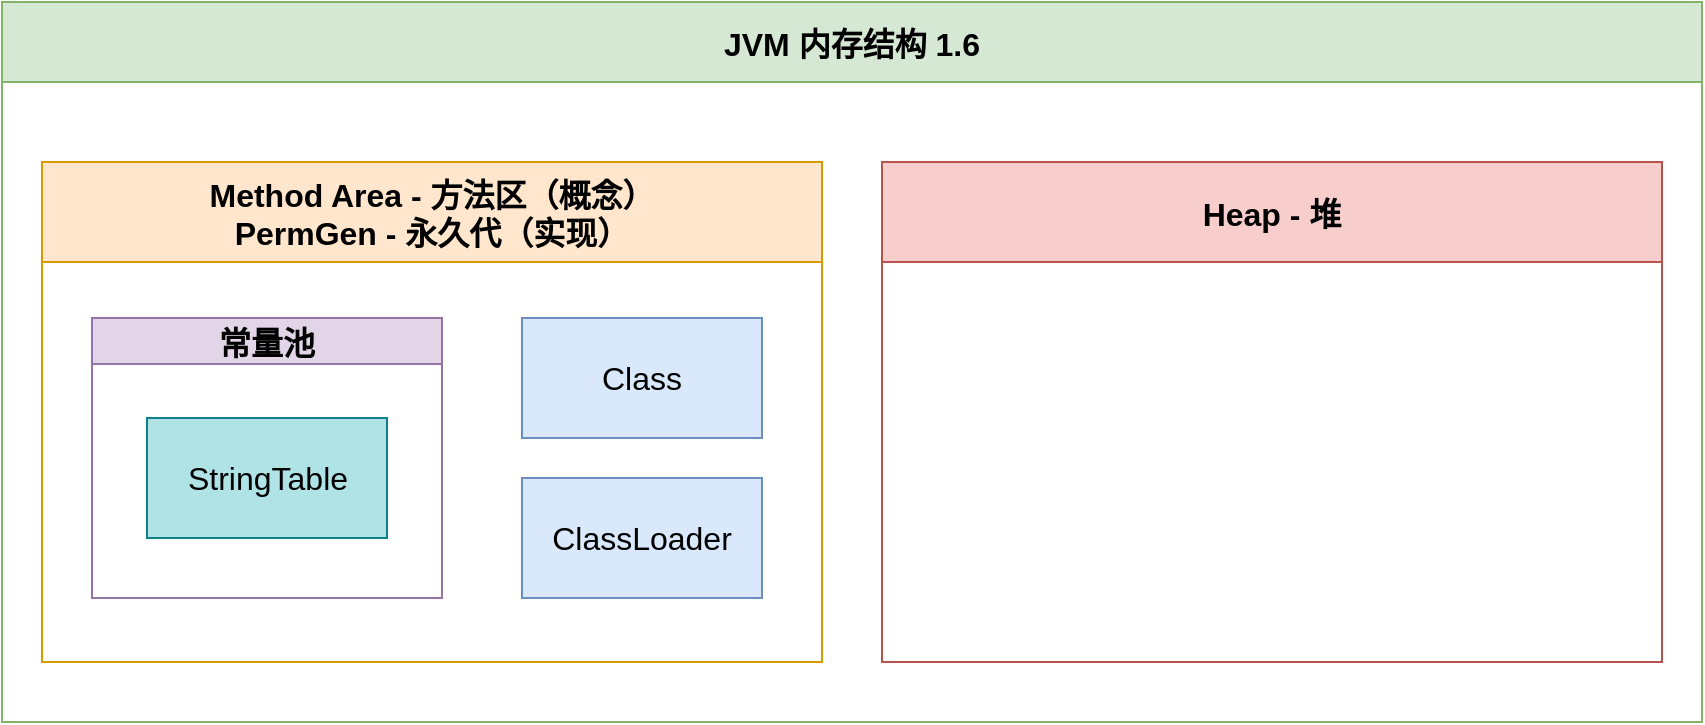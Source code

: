 <mxfile version="15.8.8" type="github"><diagram id="Yg9Bi9how6gpwLzA5V7u" name="第 1 页"><mxGraphModel dx="1374" dy="773" grid="1" gridSize="10" guides="1" tooltips="1" connect="1" arrows="1" fold="1" page="1" pageScale="1" pageWidth="827" pageHeight="1169" math="0" shadow="0"><root><mxCell id="0"/><mxCell id="1" parent="0"/><mxCell id="Uh2Zx8vZl8WwH6SwJEMF-1" value="JVM 内存结构 1.6" style="swimlane;fontSize=16;startSize=40;labelBackgroundColor=none;fillColor=#d5e8d4;strokeColor=#82b366;swimlaneLine=1;swimlaneFillColor=default;" vertex="1" parent="1"><mxGeometry x="180" y="140" width="850" height="360" as="geometry"><mxRectangle x="50" y="70" width="130" height="23" as="alternateBounds"/></mxGeometry></mxCell><mxCell id="Uh2Zx8vZl8WwH6SwJEMF-2" value="Method Area - 方法区（概念）&#10;PermGen - 永久代（实现）" style="swimlane;startSize=50;fontSize=16;fillColor=#ffe6cc;strokeColor=#d79b00;" vertex="1" parent="Uh2Zx8vZl8WwH6SwJEMF-1"><mxGeometry x="20" y="80" width="390" height="250" as="geometry"><mxRectangle x="20" y="80" width="230" height="40" as="alternateBounds"/></mxGeometry></mxCell><mxCell id="Uh2Zx8vZl8WwH6SwJEMF-3" value="常量池" style="swimlane;fontSize=16;fillColor=#e1d5e7;strokeColor=#9673a6;" vertex="1" parent="Uh2Zx8vZl8WwH6SwJEMF-2"><mxGeometry x="25" y="78" width="175" height="140" as="geometry"><mxRectangle x="100" y="85" width="70" height="23" as="alternateBounds"/></mxGeometry></mxCell><mxCell id="Uh2Zx8vZl8WwH6SwJEMF-9" value="StringTable" style="rounded=0;whiteSpace=wrap;html=1;fontSize=16;fillColor=#b0e3e6;strokeColor=#0e8088;" vertex="1" parent="Uh2Zx8vZl8WwH6SwJEMF-3"><mxGeometry x="27.5" y="50" width="120" height="60" as="geometry"/></mxCell><mxCell id="Uh2Zx8vZl8WwH6SwJEMF-11" value="Class" style="rounded=0;whiteSpace=wrap;html=1;fontSize=16;fillColor=#dae8fc;strokeColor=#6c8ebf;" vertex="1" parent="Uh2Zx8vZl8WwH6SwJEMF-2"><mxGeometry x="240" y="78" width="120" height="60" as="geometry"/></mxCell><mxCell id="Uh2Zx8vZl8WwH6SwJEMF-12" value="ClassLoader" style="rounded=0;whiteSpace=wrap;html=1;fontSize=16;fillColor=#dae8fc;strokeColor=#6c8ebf;" vertex="1" parent="Uh2Zx8vZl8WwH6SwJEMF-2"><mxGeometry x="240" y="158" width="120" height="60" as="geometry"/></mxCell><mxCell id="Uh2Zx8vZl8WwH6SwJEMF-13" value="Heap - 堆" style="swimlane;startSize=50;fontSize=16;fillColor=#f8cecc;strokeColor=#b85450;" vertex="1" parent="Uh2Zx8vZl8WwH6SwJEMF-1"><mxGeometry x="440" y="80" width="390" height="250" as="geometry"><mxRectangle x="25" y="55" width="230" height="40" as="alternateBounds"/></mxGeometry></mxCell></root></mxGraphModel></diagram></mxfile>